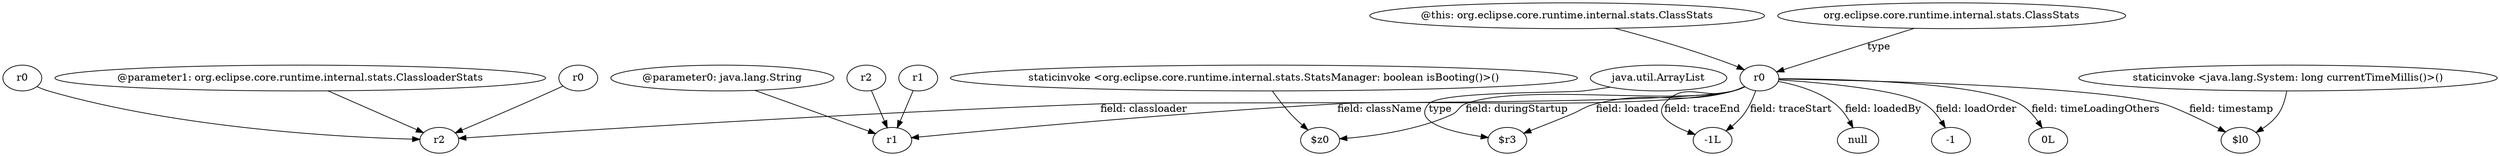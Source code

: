 digraph g {
0[label="r0"]
1[label="-1"]
0->1[label="field: loadOrder"]
2[label="0L"]
0->2[label="field: timeLoadingOthers"]
3[label="-1L"]
0->3[label="field: traceStart"]
0->3[label="field: traceEnd"]
4[label="@this: org.eclipse.core.runtime.internal.stats.ClassStats"]
4->0[label=""]
5[label="@parameter1: org.eclipse.core.runtime.internal.stats.ClassloaderStats"]
6[label="r2"]
5->6[label=""]
7[label="r1"]
0->7[label="field: className"]
8[label="org.eclipse.core.runtime.internal.stats.ClassStats"]
8->0[label="type"]
0->6[label="field: classloader"]
9[label="$z0"]
0->9[label="field: duringStartup"]
10[label="staticinvoke <org.eclipse.core.runtime.internal.stats.StatsManager: boolean isBooting()>()"]
10->9[label=""]
11[label="java.util.ArrayList"]
12[label="$r3"]
11->12[label="type"]
13[label="staticinvoke <java.lang.System: long currentTimeMillis()>()"]
14[label="$l0"]
13->14[label=""]
0->12[label="field: loaded"]
15[label="@parameter0: java.lang.String"]
15->7[label=""]
16[label="r2"]
16->7[label=""]
17[label="null"]
0->17[label="field: loadedBy"]
0->14[label="field: timestamp"]
18[label="r0"]
18->6[label=""]
19[label="r0"]
19->6[label=""]
20[label="r1"]
20->7[label=""]
}
